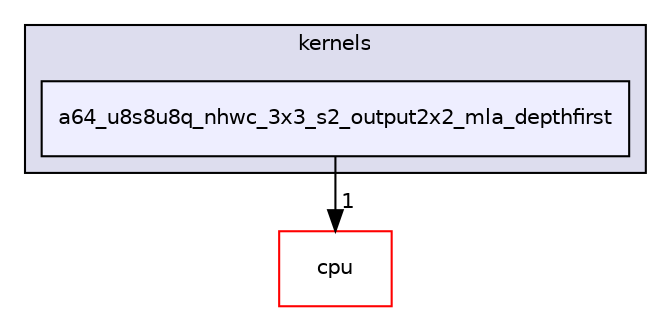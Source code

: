 digraph "src/core/NEON/kernels/arm_conv/depthwise/kernels/a64_u8s8u8q_nhwc_3x3_s2_output2x2_mla_depthfirst" {
  compound=true
  node [ fontsize="10", fontname="Helvetica"];
  edge [ labelfontsize="10", labelfontname="Helvetica"];
  subgraph clusterdir_032f7aa13c62ebf44c0c8538051c1ee7 {
    graph [ bgcolor="#ddddee", pencolor="black", label="kernels" fontname="Helvetica", fontsize="10", URL="dir_032f7aa13c62ebf44c0c8538051c1ee7.xhtml"]
  dir_36dca988233c50eca9aa4e2457193ea7 [shape=box, label="a64_u8s8u8q_nhwc_3x3_s2_output2x2_mla_depthfirst", style="filled", fillcolor="#eeeeff", pencolor="black", URL="dir_36dca988233c50eca9aa4e2457193ea7.xhtml"];
  }
  dir_2c61f424fd391396db977702a2beee9a [shape=box label="cpu" fillcolor="white" style="filled" color="red" URL="dir_2c61f424fd391396db977702a2beee9a.xhtml"];
  dir_36dca988233c50eca9aa4e2457193ea7->dir_2c61f424fd391396db977702a2beee9a [headlabel="1", labeldistance=1.5 headhref="dir_000133_000373.xhtml"];
}
